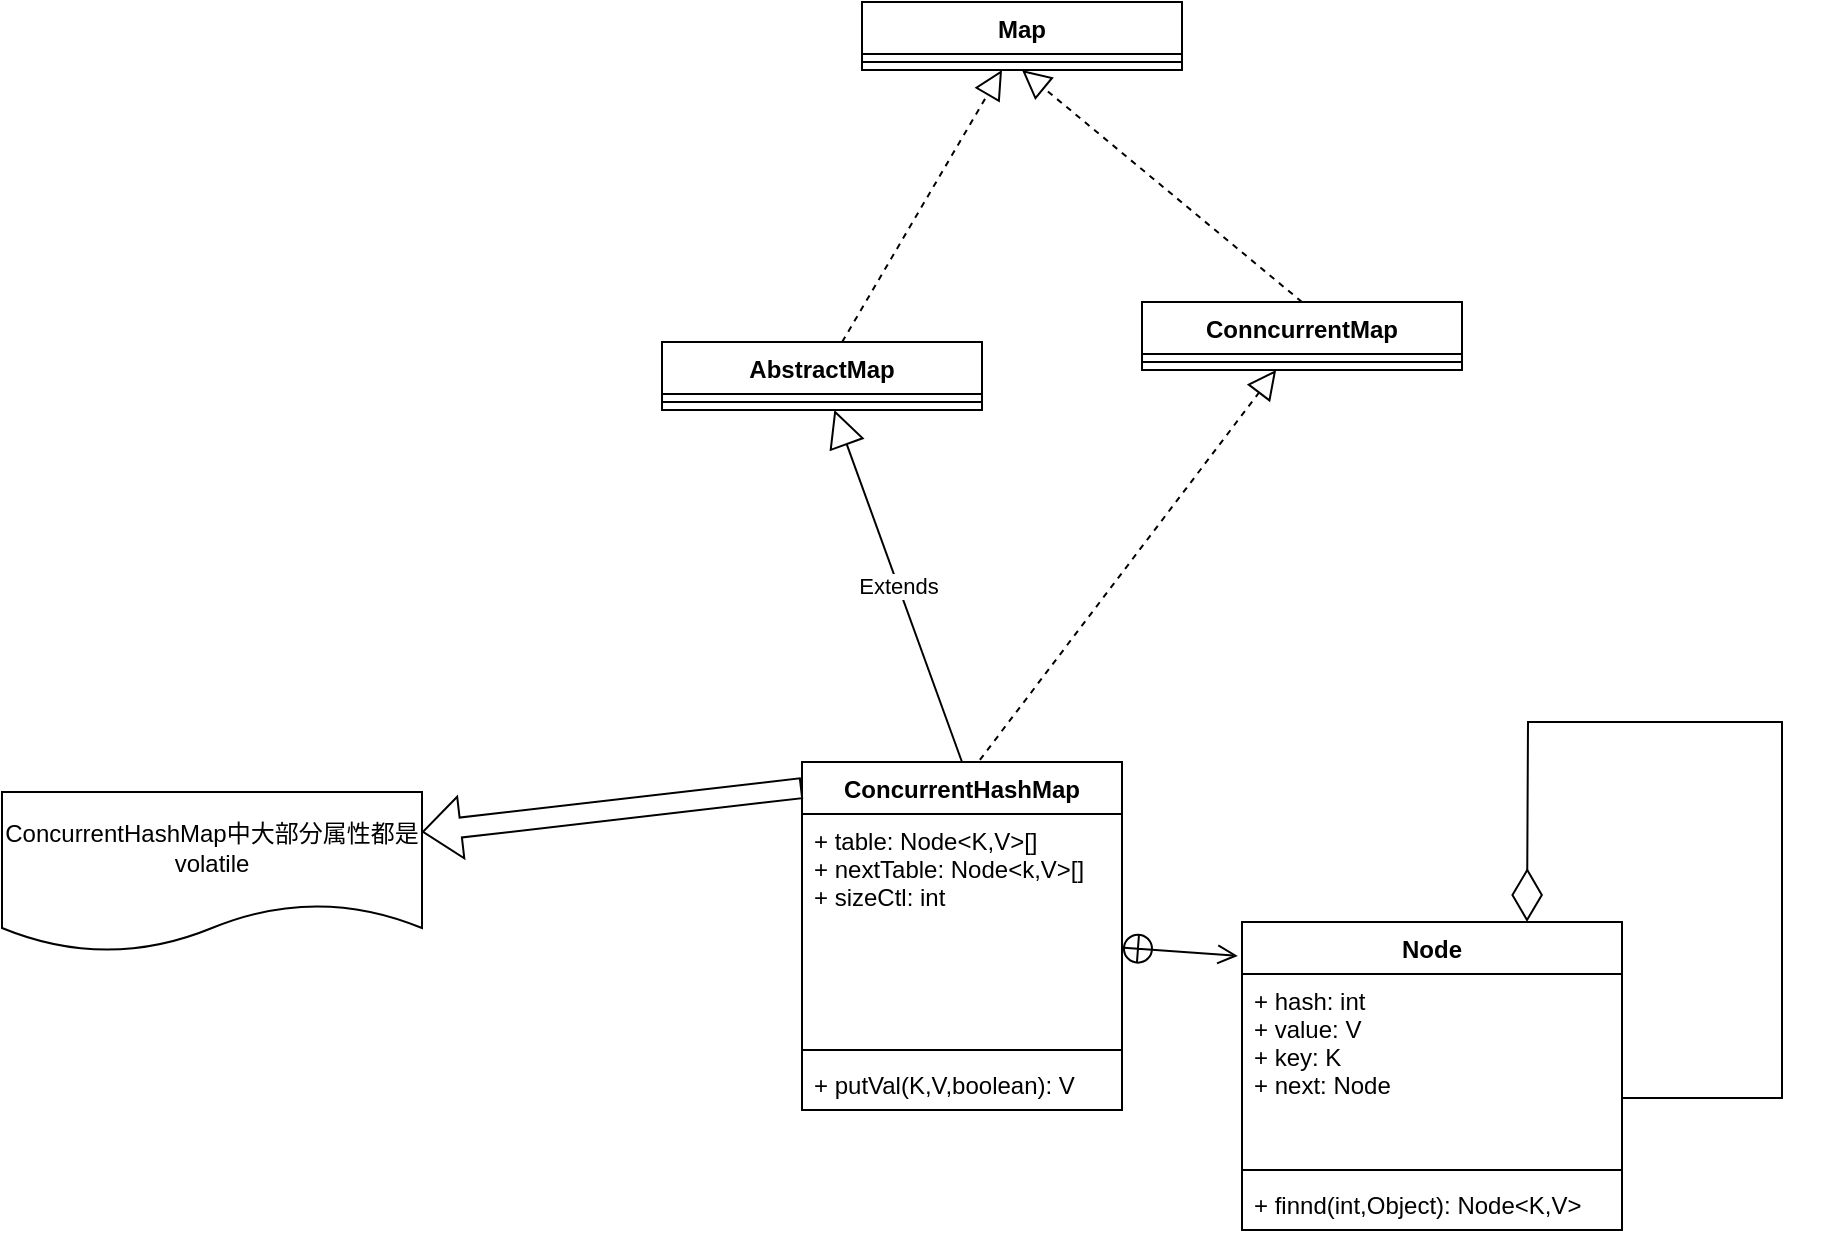 <mxfile version="20.2.7" type="github" pages="3">
  <diagram id="nTWPoJEnFSnotM4Kedfl" name="classDiagram">
    <mxGraphModel dx="1186" dy="653" grid="1" gridSize="10" guides="1" tooltips="1" connect="1" arrows="1" fold="1" page="1" pageScale="1" pageWidth="827" pageHeight="1169" math="0" shadow="0">
      <root>
        <mxCell id="0" />
        <mxCell id="1" parent="0" />
        <mxCell id="PguQYnZTo6dj_5RU9vS7-1" value="ConcurrentHashMap" style="swimlane;fontStyle=1;align=center;verticalAlign=top;childLayout=stackLayout;horizontal=1;startSize=26;horizontalStack=0;resizeParent=1;resizeParentMax=0;resizeLast=0;collapsible=1;marginBottom=0;" vertex="1" parent="1">
          <mxGeometry x="630" y="490" width="160" height="174" as="geometry" />
        </mxCell>
        <mxCell id="PguQYnZTo6dj_5RU9vS7-2" value="+ table: Node&lt;K,V&gt;[]&#xa;+ nextTable: Node&lt;k,V&gt;[]&#xa;+ sizeCtl: int" style="text;strokeColor=none;fillColor=none;align=left;verticalAlign=top;spacingLeft=4;spacingRight=4;overflow=hidden;rotatable=0;points=[[0,0.5],[1,0.5]];portConstraint=eastwest;" vertex="1" parent="PguQYnZTo6dj_5RU9vS7-1">
          <mxGeometry y="26" width="160" height="114" as="geometry" />
        </mxCell>
        <mxCell id="PguQYnZTo6dj_5RU9vS7-3" value="" style="line;strokeWidth=1;fillColor=none;align=left;verticalAlign=middle;spacingTop=-1;spacingLeft=3;spacingRight=3;rotatable=0;labelPosition=right;points=[];portConstraint=eastwest;" vertex="1" parent="PguQYnZTo6dj_5RU9vS7-1">
          <mxGeometry y="140" width="160" height="8" as="geometry" />
        </mxCell>
        <mxCell id="PguQYnZTo6dj_5RU9vS7-4" value="+ putVal(K,V,boolean): V" style="text;strokeColor=none;fillColor=none;align=left;verticalAlign=top;spacingLeft=4;spacingRight=4;overflow=hidden;rotatable=0;points=[[0,0.5],[1,0.5]];portConstraint=eastwest;" vertex="1" parent="PguQYnZTo6dj_5RU9vS7-1">
          <mxGeometry y="148" width="160" height="26" as="geometry" />
        </mxCell>
        <mxCell id="PguQYnZTo6dj_5RU9vS7-6" value="" style="endArrow=open;startArrow=circlePlus;endFill=0;startFill=0;endSize=8;html=1;rounded=0;entryX=-0.011;entryY=0.11;entryDx=0;entryDy=0;entryPerimeter=0;" edge="1" parent="1" source="PguQYnZTo6dj_5RU9vS7-1" target="PguQYnZTo6dj_5RU9vS7-11">
          <mxGeometry width="160" relative="1" as="geometry">
            <mxPoint x="667" y="310" as="sourcePoint" />
            <mxPoint x="830" y="310" as="targetPoint" />
          </mxGeometry>
        </mxCell>
        <mxCell id="PguQYnZTo6dj_5RU9vS7-11" value="Node" style="swimlane;fontStyle=1;align=center;verticalAlign=top;childLayout=stackLayout;horizontal=1;startSize=26;horizontalStack=0;resizeParent=1;resizeParentMax=0;resizeLast=0;collapsible=1;marginBottom=0;" vertex="1" parent="1">
          <mxGeometry x="850" y="570" width="190" height="154" as="geometry" />
        </mxCell>
        <mxCell id="PguQYnZTo6dj_5RU9vS7-12" value="+ hash: int&#xa;+ value: V&#xa;+ key: K&#xa;+ next: Node" style="text;strokeColor=none;fillColor=none;align=left;verticalAlign=top;spacingLeft=4;spacingRight=4;overflow=hidden;rotatable=0;points=[[0,0.5],[1,0.5]];portConstraint=eastwest;" vertex="1" parent="PguQYnZTo6dj_5RU9vS7-11">
          <mxGeometry y="26" width="190" height="94" as="geometry" />
        </mxCell>
        <mxCell id="PguQYnZTo6dj_5RU9vS7-13" value="" style="line;strokeWidth=1;fillColor=none;align=left;verticalAlign=middle;spacingTop=-1;spacingLeft=3;spacingRight=3;rotatable=0;labelPosition=right;points=[];portConstraint=eastwest;" vertex="1" parent="PguQYnZTo6dj_5RU9vS7-11">
          <mxGeometry y="120" width="190" height="8" as="geometry" />
        </mxCell>
        <mxCell id="PguQYnZTo6dj_5RU9vS7-14" value="+ finnd(int,Object): Node&lt;K,V&gt;" style="text;strokeColor=none;fillColor=none;align=left;verticalAlign=top;spacingLeft=4;spacingRight=4;overflow=hidden;rotatable=0;points=[[0,0.5],[1,0.5]];portConstraint=eastwest;" vertex="1" parent="PguQYnZTo6dj_5RU9vS7-11">
          <mxGeometry y="128" width="190" height="26" as="geometry" />
        </mxCell>
        <mxCell id="PguQYnZTo6dj_5RU9vS7-15" value="" style="endArrow=diamondThin;endFill=0;endSize=24;html=1;rounded=0;entryX=0.75;entryY=0;entryDx=0;entryDy=0;exitX=1;exitY=0.66;exitDx=0;exitDy=0;exitPerimeter=0;" edge="1" parent="PguQYnZTo6dj_5RU9vS7-11" source="PguQYnZTo6dj_5RU9vS7-12" target="PguQYnZTo6dj_5RU9vS7-11">
          <mxGeometry width="160" relative="1" as="geometry">
            <mxPoint x="50" y="90" as="sourcePoint" />
            <mxPoint x="210" y="90" as="targetPoint" />
            <Array as="points">
              <mxPoint x="270" y="88" />
              <mxPoint x="270" y="-100" />
              <mxPoint x="143" y="-100" />
            </Array>
          </mxGeometry>
        </mxCell>
        <mxCell id="PguQYnZTo6dj_5RU9vS7-16" value="AbstractMap" style="swimlane;fontStyle=1;align=center;verticalAlign=top;childLayout=stackLayout;horizontal=1;startSize=26;horizontalStack=0;resizeParent=1;resizeParentMax=0;resizeLast=0;collapsible=1;marginBottom=0;" vertex="1" parent="1">
          <mxGeometry x="560" y="280" width="160" height="34" as="geometry" />
        </mxCell>
        <mxCell id="PguQYnZTo6dj_5RU9vS7-18" value="" style="line;strokeWidth=1;fillColor=none;align=left;verticalAlign=middle;spacingTop=-1;spacingLeft=3;spacingRight=3;rotatable=0;labelPosition=right;points=[];portConstraint=eastwest;" vertex="1" parent="PguQYnZTo6dj_5RU9vS7-16">
          <mxGeometry y="26" width="160" height="8" as="geometry" />
        </mxCell>
        <mxCell id="PguQYnZTo6dj_5RU9vS7-20" value="ConncurrentMap" style="swimlane;fontStyle=1;align=center;verticalAlign=top;childLayout=stackLayout;horizontal=1;startSize=26;horizontalStack=0;resizeParent=1;resizeParentMax=0;resizeLast=0;collapsible=1;marginBottom=0;" vertex="1" parent="1">
          <mxGeometry x="800" y="260" width="160" height="34" as="geometry" />
        </mxCell>
        <mxCell id="PguQYnZTo6dj_5RU9vS7-22" value="" style="line;strokeWidth=1;fillColor=none;align=left;verticalAlign=middle;spacingTop=-1;spacingLeft=3;spacingRight=3;rotatable=0;labelPosition=right;points=[];portConstraint=eastwest;" vertex="1" parent="PguQYnZTo6dj_5RU9vS7-20">
          <mxGeometry y="26" width="160" height="8" as="geometry" />
        </mxCell>
        <mxCell id="PguQYnZTo6dj_5RU9vS7-24" value="Map" style="swimlane;fontStyle=1;align=center;verticalAlign=top;childLayout=stackLayout;horizontal=1;startSize=26;horizontalStack=0;resizeParent=1;resizeParentMax=0;resizeLast=0;collapsible=1;marginBottom=0;" vertex="1" parent="1">
          <mxGeometry x="660" y="110" width="160" height="34" as="geometry" />
        </mxCell>
        <mxCell id="PguQYnZTo6dj_5RU9vS7-26" value="" style="line;strokeWidth=1;fillColor=none;align=left;verticalAlign=middle;spacingTop=-1;spacingLeft=3;spacingRight=3;rotatable=0;labelPosition=right;points=[];portConstraint=eastwest;" vertex="1" parent="PguQYnZTo6dj_5RU9vS7-24">
          <mxGeometry y="26" width="160" height="8" as="geometry" />
        </mxCell>
        <mxCell id="PguQYnZTo6dj_5RU9vS7-28" value="" style="endArrow=block;dashed=1;endFill=0;endSize=12;html=1;rounded=0;exitX=0.563;exitY=0;exitDx=0;exitDy=0;exitPerimeter=0;" edge="1" parent="1" source="PguQYnZTo6dj_5RU9vS7-16" target="PguQYnZTo6dj_5RU9vS7-24">
          <mxGeometry width="160" relative="1" as="geometry">
            <mxPoint x="660" y="370" as="sourcePoint" />
            <mxPoint x="820" y="370" as="targetPoint" />
          </mxGeometry>
        </mxCell>
        <mxCell id="PguQYnZTo6dj_5RU9vS7-29" value="" style="endArrow=block;dashed=1;endFill=0;endSize=12;html=1;rounded=0;entryX=0.5;entryY=1;entryDx=0;entryDy=0;exitX=0.5;exitY=0;exitDx=0;exitDy=0;" edge="1" parent="1" source="PguQYnZTo6dj_5RU9vS7-20" target="PguQYnZTo6dj_5RU9vS7-24">
          <mxGeometry width="160" relative="1" as="geometry">
            <mxPoint x="660" y="370" as="sourcePoint" />
            <mxPoint x="820" y="370" as="targetPoint" />
          </mxGeometry>
        </mxCell>
        <mxCell id="PguQYnZTo6dj_5RU9vS7-30" value="" style="endArrow=block;dashed=1;endFill=0;endSize=12;html=1;rounded=0;exitX=0.556;exitY=-0.006;exitDx=0;exitDy=0;exitPerimeter=0;" edge="1" parent="1" source="PguQYnZTo6dj_5RU9vS7-1" target="PguQYnZTo6dj_5RU9vS7-20">
          <mxGeometry width="160" relative="1" as="geometry">
            <mxPoint x="660" y="370" as="sourcePoint" />
            <mxPoint x="820" y="370" as="targetPoint" />
          </mxGeometry>
        </mxCell>
        <mxCell id="PguQYnZTo6dj_5RU9vS7-31" value="Extends" style="endArrow=block;endSize=16;endFill=0;html=1;rounded=0;exitX=0.5;exitY=0;exitDx=0;exitDy=0;" edge="1" parent="1" source="PguQYnZTo6dj_5RU9vS7-1" target="PguQYnZTo6dj_5RU9vS7-16">
          <mxGeometry width="160" relative="1" as="geometry">
            <mxPoint x="660" y="370" as="sourcePoint" />
            <mxPoint x="820" y="370" as="targetPoint" />
          </mxGeometry>
        </mxCell>
        <mxCell id="_65CIZnCFHtu80Ehmc7j-1" value="ConcurrentHashMap中大部分属性都是volatile" style="shape=document;whiteSpace=wrap;html=1;boundedLbl=1;" vertex="1" parent="1">
          <mxGeometry x="230" y="505" width="210" height="80" as="geometry" />
        </mxCell>
        <mxCell id="_65CIZnCFHtu80Ehmc7j-2" value="" style="shape=flexArrow;endArrow=classic;html=1;rounded=0;entryX=1;entryY=0.25;entryDx=0;entryDy=0;exitX=0;exitY=0.075;exitDx=0;exitDy=0;exitPerimeter=0;" edge="1" parent="1" source="PguQYnZTo6dj_5RU9vS7-1" target="_65CIZnCFHtu80Ehmc7j-1">
          <mxGeometry width="50" height="50" relative="1" as="geometry">
            <mxPoint x="710" y="580" as="sourcePoint" />
            <mxPoint x="760" y="530" as="targetPoint" />
          </mxGeometry>
        </mxCell>
      </root>
    </mxGraphModel>
  </diagram>
  <diagram id="OEulCBpZv285a_LUhkDX" name="putVal">
    <mxGraphModel dx="1483" dy="816" grid="1" gridSize="10" guides="1" tooltips="1" connect="1" arrows="1" fold="1" page="1" pageScale="1" pageWidth="827" pageHeight="1169" math="0" shadow="0">
      <root>
        <mxCell id="0" />
        <mxCell id="1" parent="0" />
        <mxCell id="dOHxIbNJJwz0cMyqUG18-3" style="edgeStyle=orthogonalEdgeStyle;rounded=0;orthogonalLoop=1;jettySize=auto;html=1;" edge="1" parent="1" source="dOHxIbNJJwz0cMyqUG18-1" target="dOHxIbNJJwz0cMyqUG18-2">
          <mxGeometry relative="1" as="geometry" />
        </mxCell>
        <mxCell id="dOHxIbNJJwz0cMyqUG18-1" value="start" style="whiteSpace=wrap;html=1;" vertex="1" parent="1">
          <mxGeometry x="370" y="60" width="120" height="60" as="geometry" />
        </mxCell>
        <mxCell id="dOHxIbNJJwz0cMyqUG18-5" style="edgeStyle=orthogonalEdgeStyle;rounded=0;orthogonalLoop=1;jettySize=auto;html=1;entryX=0.5;entryY=0;entryDx=0;entryDy=0;" edge="1" parent="1" source="dOHxIbNJJwz0cMyqUG18-2" target="dOHxIbNJJwz0cMyqUG18-4">
          <mxGeometry relative="1" as="geometry" />
        </mxCell>
        <mxCell id="dOHxIbNJJwz0cMyqUG18-2" value="参数合法性检查&lt;br&gt;key，value不能为null" style="whiteSpace=wrap;html=1;" vertex="1" parent="1">
          <mxGeometry x="370" y="190" width="120" height="60" as="geometry" />
        </mxCell>
        <mxCell id="yattQfk-8Gp9yaDiqW34-4" style="edgeStyle=orthogonalEdgeStyle;rounded=0;orthogonalLoop=1;jettySize=auto;html=1;fontColor=#000000;" edge="1" parent="1" source="dOHxIbNJJwz0cMyqUG18-4" target="yattQfk-8Gp9yaDiqW34-1">
          <mxGeometry relative="1" as="geometry" />
        </mxCell>
        <mxCell id="dOHxIbNJJwz0cMyqUG18-4" value="计算出hash值，使用高位掩码提升效率" style="whiteSpace=wrap;html=1;" vertex="1" parent="1">
          <mxGeometry x="370" y="310" width="120" height="60" as="geometry" />
        </mxCell>
        <mxCell id="yattQfk-8Gp9yaDiqW34-5" style="edgeStyle=orthogonalEdgeStyle;rounded=0;orthogonalLoop=1;jettySize=auto;html=1;entryX=0.5;entryY=0;entryDx=0;entryDy=0;fontColor=#000000;" edge="1" parent="1" source="yattQfk-8Gp9yaDiqW34-1" target="yattQfk-8Gp9yaDiqW34-3">
          <mxGeometry relative="1" as="geometry" />
        </mxCell>
        <mxCell id="yattQfk-8Gp9yaDiqW34-1" value="tab = table;&lt;br&gt;binCount = 0;" style="whiteSpace=wrap;html=1;fontColor=#000000;" vertex="1" parent="1">
          <mxGeometry x="370" y="440" width="120" height="60" as="geometry" />
        </mxCell>
        <mxCell id="yattQfk-8Gp9yaDiqW34-7" style="edgeStyle=orthogonalEdgeStyle;rounded=0;orthogonalLoop=1;jettySize=auto;html=1;entryX=1;entryY=0.5;entryDx=0;entryDy=0;fontColor=#000000;" edge="1" parent="1" source="yattQfk-8Gp9yaDiqW34-3" target="yattQfk-8Gp9yaDiqW34-6">
          <mxGeometry relative="1" as="geometry" />
        </mxCell>
        <mxCell id="yattQfk-8Gp9yaDiqW34-9" value="是" style="edgeLabel;html=1;align=center;verticalAlign=middle;resizable=0;points=[];fontColor=#000000;" vertex="1" connectable="0" parent="yattQfk-8Gp9yaDiqW34-7">
          <mxGeometry x="-0.083" y="-2" relative="1" as="geometry">
            <mxPoint as="offset" />
          </mxGeometry>
        </mxCell>
        <mxCell id="yattQfk-8Gp9yaDiqW34-13" style="edgeStyle=orthogonalEdgeStyle;rounded=0;orthogonalLoop=1;jettySize=auto;html=1;entryX=0;entryY=0.5;entryDx=0;entryDy=0;fontColor=#000000;" edge="1" parent="1" source="yattQfk-8Gp9yaDiqW34-3" target="yattQfk-8Gp9yaDiqW34-10">
          <mxGeometry relative="1" as="geometry" />
        </mxCell>
        <mxCell id="yattQfk-8Gp9yaDiqW34-14" value="否" style="edgeLabel;html=1;align=center;verticalAlign=middle;resizable=0;points=[];fontColor=#000000;" vertex="1" connectable="0" parent="yattQfk-8Gp9yaDiqW34-13">
          <mxGeometry x="-0.08" y="1" relative="1" as="geometry">
            <mxPoint y="1" as="offset" />
          </mxGeometry>
        </mxCell>
        <mxCell id="yattQfk-8Gp9yaDiqW34-3" value="检查tab是否为空" style="rhombus;whiteSpace=wrap;html=1;fontFamily=Helvetica;fontSize=12;fontColor=default;" vertex="1" parent="1">
          <mxGeometry x="360" y="580" width="140" height="130" as="geometry" />
        </mxCell>
        <mxCell id="yattQfk-8Gp9yaDiqW34-8" style="edgeStyle=orthogonalEdgeStyle;rounded=0;orthogonalLoop=1;jettySize=auto;html=1;entryX=0.5;entryY=0;entryDx=0;entryDy=0;fontColor=#000000;" edge="1" parent="1" source="yattQfk-8Gp9yaDiqW34-6" target="yattQfk-8Gp9yaDiqW34-3">
          <mxGeometry relative="1" as="geometry">
            <Array as="points">
              <mxPoint x="180" y="580" />
            </Array>
          </mxGeometry>
        </mxCell>
        <mxCell id="yattQfk-8Gp9yaDiqW34-6" value="执行初始化&lt;br&gt;tab = initTable()" style="whiteSpace=wrap;html=1;fontColor=#000000;" vertex="1" parent="1">
          <mxGeometry x="120" y="615" width="120" height="60" as="geometry" />
        </mxCell>
        <mxCell id="yattQfk-8Gp9yaDiqW34-16" style="edgeStyle=orthogonalEdgeStyle;rounded=0;orthogonalLoop=1;jettySize=auto;html=1;entryX=0.5;entryY=0;entryDx=0;entryDy=0;fontColor=#000000;" edge="1" parent="1" source="yattQfk-8Gp9yaDiqW34-10" target="yattQfk-8Gp9yaDiqW34-15">
          <mxGeometry relative="1" as="geometry" />
        </mxCell>
        <mxCell id="yattQfk-8Gp9yaDiqW34-10" value="获取该槽位的头节点赋值给f" style="whiteSpace=wrap;html=1;fontColor=#000000;" vertex="1" parent="1">
          <mxGeometry x="600" y="615" width="120" height="60" as="geometry" />
        </mxCell>
        <mxCell id="yattQfk-8Gp9yaDiqW34-11" value="这里是保证节点的可见性的，即使表在扩容" style="shape=document;whiteSpace=wrap;html=1;boundedLbl=1;fontColor=#000000;" vertex="1" parent="1">
          <mxGeometry x="770" y="730" width="140" height="80" as="geometry" />
        </mxCell>
        <mxCell id="yattQfk-8Gp9yaDiqW34-12" value="" style="shape=flexArrow;endArrow=classic;html=1;rounded=0;fontColor=#000000;entryX=0.25;entryY=0;entryDx=0;entryDy=0;exitX=0.75;exitY=1;exitDx=0;exitDy=0;" edge="1" parent="1" source="yattQfk-8Gp9yaDiqW34-10" target="yattQfk-8Gp9yaDiqW34-11">
          <mxGeometry width="50" height="50" relative="1" as="geometry">
            <mxPoint x="540" y="710" as="sourcePoint" />
            <mxPoint x="590" y="660" as="targetPoint" />
          </mxGeometry>
        </mxCell>
        <mxCell id="yattQfk-8Gp9yaDiqW34-19" style="edgeStyle=orthogonalEdgeStyle;rounded=0;orthogonalLoop=1;jettySize=auto;html=1;entryX=1;entryY=0.5;entryDx=0;entryDy=0;fontColor=#000000;" edge="1" parent="1" source="yattQfk-8Gp9yaDiqW34-15" target="yattQfk-8Gp9yaDiqW34-18">
          <mxGeometry relative="1" as="geometry" />
        </mxCell>
        <mxCell id="yattQfk-8Gp9yaDiqW34-20" value="是" style="edgeLabel;html=1;align=center;verticalAlign=middle;resizable=0;points=[];fontColor=#000000;" vertex="1" connectable="0" parent="yattQfk-8Gp9yaDiqW34-19">
          <mxGeometry y="-1" relative="1" as="geometry">
            <mxPoint as="offset" />
          </mxGeometry>
        </mxCell>
        <mxCell id="yattQfk-8Gp9yaDiqW34-27" style="edgeStyle=orthogonalEdgeStyle;rounded=0;orthogonalLoop=1;jettySize=auto;html=1;entryX=0.5;entryY=0;entryDx=0;entryDy=0;fontColor=#000000;" edge="1" parent="1" source="yattQfk-8Gp9yaDiqW34-15" target="yattQfk-8Gp9yaDiqW34-26">
          <mxGeometry relative="1" as="geometry" />
        </mxCell>
        <mxCell id="yattQfk-8Gp9yaDiqW34-15" value="头节点f是否为null" style="rhombus;whiteSpace=wrap;html=1;fontFamily=Helvetica;fontSize=12;fontColor=default;" vertex="1" parent="1">
          <mxGeometry x="590" y="790" width="140" height="130" as="geometry" />
        </mxCell>
        <mxCell id="yattQfk-8Gp9yaDiqW34-22" style="edgeStyle=orthogonalEdgeStyle;rounded=0;orthogonalLoop=1;jettySize=auto;html=1;entryX=0.5;entryY=0;entryDx=0;entryDy=0;fontColor=#000000;" edge="1" parent="1" source="yattQfk-8Gp9yaDiqW34-18" target="yattQfk-8Gp9yaDiqW34-21">
          <mxGeometry relative="1" as="geometry" />
        </mxCell>
        <mxCell id="yattQfk-8Gp9yaDiqW34-23" value="成功" style="edgeLabel;html=1;align=center;verticalAlign=middle;resizable=0;points=[];fontColor=#000000;" vertex="1" connectable="0" parent="yattQfk-8Gp9yaDiqW34-22">
          <mxGeometry x="-0.317" y="3" relative="1" as="geometry">
            <mxPoint as="offset" />
          </mxGeometry>
        </mxCell>
        <mxCell id="yattQfk-8Gp9yaDiqW34-24" style="edgeStyle=orthogonalEdgeStyle;rounded=0;orthogonalLoop=1;jettySize=auto;html=1;entryX=0.5;entryY=1;entryDx=0;entryDy=0;fontColor=#000000;" edge="1" parent="1" source="yattQfk-8Gp9yaDiqW34-18" target="yattQfk-8Gp9yaDiqW34-3">
          <mxGeometry relative="1" as="geometry" />
        </mxCell>
        <mxCell id="yattQfk-8Gp9yaDiqW34-25" value="失败" style="edgeLabel;html=1;align=center;verticalAlign=middle;resizable=0;points=[];fontColor=#000000;" vertex="1" connectable="0" parent="yattQfk-8Gp9yaDiqW34-24">
          <mxGeometry y="-2" relative="1" as="geometry">
            <mxPoint as="offset" />
          </mxGeometry>
        </mxCell>
        <mxCell id="yattQfk-8Gp9yaDiqW34-18" value="用key和value构造新节点，尝试通过cas将该节点设置为对应槽位的头节点" style="rhombus;whiteSpace=wrap;html=1;fontFamily=Helvetica;fontSize=12;fontColor=default;" vertex="1" parent="1">
          <mxGeometry x="360" y="790" width="140" height="130" as="geometry" />
        </mxCell>
        <mxCell id="yattQfk-8Gp9yaDiqW34-117" style="edgeStyle=orthogonalEdgeStyle;rounded=0;orthogonalLoop=1;jettySize=auto;html=1;entryX=0;entryY=0.5;entryDx=0;entryDy=0;fontColor=#000000;" edge="1" parent="1" source="yattQfk-8Gp9yaDiqW34-21" target="yattQfk-8Gp9yaDiqW34-56">
          <mxGeometry relative="1" as="geometry">
            <Array as="points">
              <mxPoint x="280" y="3300" />
            </Array>
          </mxGeometry>
        </mxCell>
        <mxCell id="yattQfk-8Gp9yaDiqW34-21" value="addCount(1L,binCount)" style="whiteSpace=wrap;html=1;fontColor=#000000;" vertex="1" parent="1">
          <mxGeometry x="210" y="3090" width="140" height="60" as="geometry" />
        </mxCell>
        <mxCell id="yattQfk-8Gp9yaDiqW34-29" style="edgeStyle=orthogonalEdgeStyle;rounded=0;orthogonalLoop=1;jettySize=auto;html=1;entryX=0;entryY=0.5;entryDx=0;entryDy=0;fontColor=#000000;" edge="1" parent="1" source="yattQfk-8Gp9yaDiqW34-26" target="yattQfk-8Gp9yaDiqW34-28">
          <mxGeometry relative="1" as="geometry" />
        </mxCell>
        <mxCell id="yattQfk-8Gp9yaDiqW34-31" value="是" style="edgeLabel;html=1;align=center;verticalAlign=middle;resizable=0;points=[];fontColor=#000000;" vertex="1" connectable="0" parent="yattQfk-8Gp9yaDiqW34-29">
          <mxGeometry x="-0.155" y="1" relative="1" as="geometry">
            <mxPoint y="1" as="offset" />
          </mxGeometry>
        </mxCell>
        <mxCell id="yattQfk-8Gp9yaDiqW34-33" style="edgeStyle=orthogonalEdgeStyle;rounded=0;orthogonalLoop=1;jettySize=auto;html=1;entryX=0.5;entryY=0;entryDx=0;entryDy=0;fontColor=#000000;" edge="1" parent="1" source="yattQfk-8Gp9yaDiqW34-26" target="yattQfk-8Gp9yaDiqW34-32">
          <mxGeometry relative="1" as="geometry" />
        </mxCell>
        <mxCell id="yattQfk-8Gp9yaDiqW34-26" value="(fh = f.hash) == MOVED;&lt;br&gt;是否在扩容" style="rhombus;whiteSpace=wrap;html=1;fontFamily=Helvetica;fontSize=12;fontColor=default;" vertex="1" parent="1">
          <mxGeometry x="590" y="980" width="140" height="130" as="geometry" />
        </mxCell>
        <mxCell id="yattQfk-8Gp9yaDiqW34-30" style="edgeStyle=orthogonalEdgeStyle;rounded=0;orthogonalLoop=1;jettySize=auto;html=1;entryX=0.5;entryY=0;entryDx=0;entryDy=0;fontColor=#000000;" edge="1" parent="1" source="yattQfk-8Gp9yaDiqW34-28" target="yattQfk-8Gp9yaDiqW34-3">
          <mxGeometry relative="1" as="geometry">
            <Array as="points">
              <mxPoint x="1030" y="1045" />
              <mxPoint x="1030" y="580" />
            </Array>
          </mxGeometry>
        </mxCell>
        <mxCell id="yattQfk-8Gp9yaDiqW34-28" value="tab = helpTransfer(tab,f)&lt;br&gt;协助扩容" style="whiteSpace=wrap;html=1;fontColor=#000000;" vertex="1" parent="1">
          <mxGeometry x="827" y="1015" width="160" height="60" as="geometry" />
        </mxCell>
        <mxCell id="yattQfk-8Gp9yaDiqW34-66" style="edgeStyle=orthogonalEdgeStyle;rounded=0;orthogonalLoop=1;jettySize=auto;html=1;entryX=0.5;entryY=0;entryDx=0;entryDy=0;fontColor=#000000;" edge="1" parent="1" source="yattQfk-8Gp9yaDiqW34-32" target="yattQfk-8Gp9yaDiqW34-35">
          <mxGeometry relative="1" as="geometry" />
        </mxCell>
        <mxCell id="yattQfk-8Gp9yaDiqW34-32" value="定义oldVal = null&lt;br&gt;头节点f用synchronized加锁" style="whiteSpace=wrap;html=1;fontColor=#000000;" vertex="1" parent="1">
          <mxGeometry x="560" y="1190" width="200" height="60" as="geometry" />
        </mxCell>
        <mxCell id="yattQfk-8Gp9yaDiqW34-63" style="edgeStyle=orthogonalEdgeStyle;rounded=0;orthogonalLoop=1;jettySize=auto;html=1;entryX=0.5;entryY=0;entryDx=0;entryDy=0;fontColor=#000000;" edge="1" parent="1" source="yattQfk-8Gp9yaDiqW34-35" target="yattQfk-8Gp9yaDiqW34-62">
          <mxGeometry relative="1" as="geometry" />
        </mxCell>
        <mxCell id="yattQfk-8Gp9yaDiqW34-64" value="是" style="edgeLabel;html=1;align=center;verticalAlign=middle;resizable=0;points=[];fontColor=#000000;" vertex="1" connectable="0" parent="yattQfk-8Gp9yaDiqW34-63">
          <mxGeometry x="-0.158" y="-3" relative="1" as="geometry">
            <mxPoint x="-236" y="-3" as="offset" />
          </mxGeometry>
        </mxCell>
        <mxCell id="yattQfk-8Gp9yaDiqW34-70" style="edgeStyle=orthogonalEdgeStyle;rounded=0;orthogonalLoop=1;jettySize=auto;html=1;entryX=0.5;entryY=0;entryDx=0;entryDy=0;fontColor=#000000;" edge="1" parent="1" source="yattQfk-8Gp9yaDiqW34-35" target="yattQfk-8Gp9yaDiqW34-96">
          <mxGeometry relative="1" as="geometry" />
        </mxCell>
        <mxCell id="yattQfk-8Gp9yaDiqW34-71" value="否" style="edgeLabel;html=1;align=center;verticalAlign=middle;resizable=0;points=[];fontColor=#000000;" vertex="1" connectable="0" parent="yattQfk-8Gp9yaDiqW34-70">
          <mxGeometry x="-0.312" y="2" relative="1" as="geometry">
            <mxPoint as="offset" />
          </mxGeometry>
        </mxCell>
        <mxCell id="yattQfk-8Gp9yaDiqW34-35" value="再次判断该槽位的头节点是否等于f" style="rhombus;whiteSpace=wrap;html=1;fontFamily=Helvetica;fontSize=12;fontColor=default;" vertex="1" parent="1">
          <mxGeometry x="590" y="1290" width="140" height="130" as="geometry" />
        </mxCell>
        <mxCell id="yattQfk-8Gp9yaDiqW34-41" style="edgeStyle=orthogonalEdgeStyle;rounded=0;orthogonalLoop=1;jettySize=auto;html=1;entryX=0.5;entryY=0;entryDx=0;entryDy=0;fontColor=#000000;" edge="1" parent="1" source="yattQfk-8Gp9yaDiqW34-37" target="yattQfk-8Gp9yaDiqW34-40">
          <mxGeometry relative="1" as="geometry" />
        </mxCell>
        <mxCell id="yattQfk-8Gp9yaDiqW34-42" value="true" style="edgeLabel;html=1;align=center;verticalAlign=middle;resizable=0;points=[];fontColor=#000000;" vertex="1" connectable="0" parent="yattQfk-8Gp9yaDiqW34-41">
          <mxGeometry x="-0.144" relative="1" as="geometry">
            <mxPoint as="offset" />
          </mxGeometry>
        </mxCell>
        <mxCell id="yattQfk-8Gp9yaDiqW34-43" style="edgeStyle=orthogonalEdgeStyle;rounded=0;orthogonalLoop=1;jettySize=auto;html=1;fontColor=#000000;exitX=1;exitY=0.5;exitDx=0;exitDy=0;entryX=0.63;entryY=0.122;entryDx=0;entryDy=0;entryPerimeter=0;" edge="1" parent="1" source="yattQfk-8Gp9yaDiqW34-37" target="yattQfk-8Gp9yaDiqW34-3">
          <mxGeometry relative="1" as="geometry">
            <mxPoint x="460" y="580" as="targetPoint" />
            <Array as="points">
              <mxPoint x="1110" y="1615" />
              <mxPoint x="1110" y="540" />
              <mxPoint x="448" y="540" />
            </Array>
          </mxGeometry>
        </mxCell>
        <mxCell id="yattQfk-8Gp9yaDiqW34-44" value="false" style="edgeLabel;html=1;align=center;verticalAlign=middle;resizable=0;points=[];fontColor=#000000;" vertex="1" connectable="0" parent="yattQfk-8Gp9yaDiqW34-43">
          <mxGeometry x="-0.924" y="-3" relative="1" as="geometry">
            <mxPoint y="1" as="offset" />
          </mxGeometry>
        </mxCell>
        <mxCell id="yattQfk-8Gp9yaDiqW34-37" value="binCount != 0" style="rhombus;whiteSpace=wrap;html=1;fontFamily=Helvetica;fontSize=12;fontColor=default;" vertex="1" parent="1">
          <mxGeometry x="590" y="1550" width="140" height="130" as="geometry" />
        </mxCell>
        <mxCell id="yattQfk-8Gp9yaDiqW34-46" style="edgeStyle=orthogonalEdgeStyle;rounded=0;orthogonalLoop=1;jettySize=auto;html=1;entryX=0.5;entryY=0;entryDx=0;entryDy=0;fontColor=#000000;" edge="1" parent="1" source="yattQfk-8Gp9yaDiqW34-40" target="yattQfk-8Gp9yaDiqW34-45">
          <mxGeometry relative="1" as="geometry" />
        </mxCell>
        <mxCell id="yattQfk-8Gp9yaDiqW34-47" value="是" style="edgeLabel;html=1;align=center;verticalAlign=middle;resizable=0;points=[];fontColor=#000000;" vertex="1" connectable="0" parent="yattQfk-8Gp9yaDiqW34-46">
          <mxGeometry x="0.067" y="-2" relative="1" as="geometry">
            <mxPoint as="offset" />
          </mxGeometry>
        </mxCell>
        <mxCell id="yattQfk-8Gp9yaDiqW34-68" style="edgeStyle=orthogonalEdgeStyle;rounded=0;orthogonalLoop=1;jettySize=auto;html=1;entryX=1;entryY=0.5;entryDx=0;entryDy=0;fontColor=#000000;" edge="1" parent="1" source="yattQfk-8Gp9yaDiqW34-40" target="yattQfk-8Gp9yaDiqW34-49">
          <mxGeometry relative="1" as="geometry">
            <Array as="points">
              <mxPoint x="800" y="1795" />
              <mxPoint x="800" y="2155" />
            </Array>
          </mxGeometry>
        </mxCell>
        <mxCell id="yattQfk-8Gp9yaDiqW34-69" value="否" style="edgeLabel;html=1;align=center;verticalAlign=middle;resizable=0;points=[];fontColor=#000000;" vertex="1" connectable="0" parent="yattQfk-8Gp9yaDiqW34-68">
          <mxGeometry x="-0.166" relative="1" as="geometry">
            <mxPoint as="offset" />
          </mxGeometry>
        </mxCell>
        <mxCell id="yattQfk-8Gp9yaDiqW34-40" value="binCount &amp;gt; = TREEIFY_THRESHOLD" style="rhombus;whiteSpace=wrap;html=1;fontFamily=Helvetica;fontSize=12;fontColor=default;" vertex="1" parent="1">
          <mxGeometry x="590" y="1730" width="140" height="130" as="geometry" />
        </mxCell>
        <mxCell id="yattQfk-8Gp9yaDiqW34-50" style="edgeStyle=orthogonalEdgeStyle;rounded=0;orthogonalLoop=1;jettySize=auto;html=1;fontColor=#000000;" edge="1" parent="1" source="yattQfk-8Gp9yaDiqW34-45" target="yattQfk-8Gp9yaDiqW34-49">
          <mxGeometry relative="1" as="geometry" />
        </mxCell>
        <mxCell id="yattQfk-8Gp9yaDiqW34-45" value="链重构成红黑树&lt;br&gt;treeifyBin(tab,i)" style="whiteSpace=wrap;html=1;fontColor=#000000;" vertex="1" parent="1">
          <mxGeometry x="600" y="1920" width="120" height="60" as="geometry" />
        </mxCell>
        <mxCell id="yattQfk-8Gp9yaDiqW34-52" value="true" style="edgeStyle=orthogonalEdgeStyle;rounded=0;orthogonalLoop=1;jettySize=auto;html=1;entryX=0.5;entryY=0;entryDx=0;entryDy=0;fontColor=#000000;" edge="1" parent="1" source="yattQfk-8Gp9yaDiqW34-49" target="yattQfk-8Gp9yaDiqW34-51">
          <mxGeometry relative="1" as="geometry" />
        </mxCell>
        <mxCell id="yattQfk-8Gp9yaDiqW34-65" style="edgeStyle=orthogonalEdgeStyle;rounded=0;orthogonalLoop=1;jettySize=auto;html=1;fontColor=#000000;entryX=0;entryY=0.5;entryDx=0;entryDy=0;" edge="1" parent="1" source="yattQfk-8Gp9yaDiqW34-49" target="yattQfk-8Gp9yaDiqW34-21">
          <mxGeometry relative="1" as="geometry">
            <mxPoint x="150" y="3070" as="targetPoint" />
          </mxGeometry>
        </mxCell>
        <mxCell id="yattQfk-8Gp9yaDiqW34-116" value="false" style="edgeLabel;html=1;align=center;verticalAlign=middle;resizable=0;points=[];fontColor=#000000;" vertex="1" connectable="0" parent="yattQfk-8Gp9yaDiqW34-65">
          <mxGeometry x="-0.252" y="1" relative="1" as="geometry">
            <mxPoint x="359" y="-118" as="offset" />
          </mxGeometry>
        </mxCell>
        <mxCell id="yattQfk-8Gp9yaDiqW34-49" value="旧值是否为null&lt;br&gt;oldVal != null" style="rhombus;whiteSpace=wrap;html=1;fontFamily=Helvetica;fontSize=12;fontColor=default;" vertex="1" parent="1">
          <mxGeometry x="590" y="2090" width="140" height="130" as="geometry" />
        </mxCell>
        <mxCell id="yattQfk-8Gp9yaDiqW34-58" style="edgeStyle=orthogonalEdgeStyle;rounded=0;orthogonalLoop=1;jettySize=auto;html=1;fontColor=#000000;" edge="1" parent="1" source="yattQfk-8Gp9yaDiqW34-51" target="yattQfk-8Gp9yaDiqW34-56">
          <mxGeometry relative="1" as="geometry">
            <Array as="points">
              <mxPoint x="660" y="3300" />
            </Array>
          </mxGeometry>
        </mxCell>
        <mxCell id="yattQfk-8Gp9yaDiqW34-51" value="return oldVal" style="whiteSpace=wrap;html=1;fontColor=#000000;" vertex="1" parent="1">
          <mxGeometry x="600" y="2330" width="120" height="60" as="geometry" />
        </mxCell>
        <mxCell id="yattQfk-8Gp9yaDiqW34-56" value="end" style="whiteSpace=wrap;html=1;fontColor=#000000;" vertex="1" parent="1">
          <mxGeometry x="420" y="3270" width="120" height="60" as="geometry" />
        </mxCell>
        <mxCell id="yattQfk-8Gp9yaDiqW34-74" style="edgeStyle=orthogonalEdgeStyle;rounded=0;orthogonalLoop=1;jettySize=auto;html=1;entryX=0.5;entryY=0;entryDx=0;entryDy=0;fontColor=#000000;" edge="1" parent="1" source="yattQfk-8Gp9yaDiqW34-62" target="yattQfk-8Gp9yaDiqW34-72">
          <mxGeometry relative="1" as="geometry" />
        </mxCell>
        <mxCell id="yattQfk-8Gp9yaDiqW34-75" value="是" style="edgeLabel;html=1;align=center;verticalAlign=middle;resizable=0;points=[];fontColor=#000000;" vertex="1" connectable="0" parent="yattQfk-8Gp9yaDiqW34-74">
          <mxGeometry x="-0.082" y="2" relative="1" as="geometry">
            <mxPoint as="offset" />
          </mxGeometry>
        </mxCell>
        <mxCell id="yattQfk-8Gp9yaDiqW34-89" style="edgeStyle=orthogonalEdgeStyle;rounded=0;orthogonalLoop=1;jettySize=auto;html=1;entryX=0;entryY=0.5;entryDx=0;entryDy=0;fontColor=#000000;" edge="1" parent="1" source="yattQfk-8Gp9yaDiqW34-62" target="yattQfk-8Gp9yaDiqW34-88">
          <mxGeometry relative="1" as="geometry" />
        </mxCell>
        <mxCell id="yattQfk-8Gp9yaDiqW34-90" value="否" style="edgeLabel;html=1;align=center;verticalAlign=middle;resizable=0;points=[];fontColor=#000000;" vertex="1" connectable="0" parent="yattQfk-8Gp9yaDiqW34-89">
          <mxGeometry x="-0.084" y="1" relative="1" as="geometry">
            <mxPoint y="1" as="offset" />
          </mxGeometry>
        </mxCell>
        <mxCell id="yattQfk-8Gp9yaDiqW34-62" value="fh &amp;gt;= 0" style="rhombus;whiteSpace=wrap;html=1;fontFamily=Helvetica;fontSize=12;fontColor=default;" vertex="1" parent="1">
          <mxGeometry x="1000" y="1689" width="140" height="130" as="geometry" />
        </mxCell>
        <mxCell id="yattQfk-8Gp9yaDiqW34-77" style="edgeStyle=orthogonalEdgeStyle;rounded=0;orthogonalLoop=1;jettySize=auto;html=1;entryX=0.5;entryY=0;entryDx=0;entryDy=0;fontColor=#000000;" edge="1" parent="1" source="yattQfk-8Gp9yaDiqW34-72" target="yattQfk-8Gp9yaDiqW34-76">
          <mxGeometry relative="1" as="geometry" />
        </mxCell>
        <mxCell id="yattQfk-8Gp9yaDiqW34-72" value="binCount = 1&lt;br&gt;e = f" style="whiteSpace=wrap;html=1;fontColor=#000000;" vertex="1" parent="1">
          <mxGeometry x="1010" y="1880" width="120" height="60" as="geometry" />
        </mxCell>
        <mxCell id="yattQfk-8Gp9yaDiqW34-81" value="是" style="edgeStyle=orthogonalEdgeStyle;rounded=0;orthogonalLoop=1;jettySize=auto;html=1;entryX=0.5;entryY=0;entryDx=0;entryDy=0;fontColor=#000000;" edge="1" parent="1" source="yattQfk-8Gp9yaDiqW34-76" target="yattQfk-8Gp9yaDiqW34-80">
          <mxGeometry relative="1" as="geometry" />
        </mxCell>
        <mxCell id="yattQfk-8Gp9yaDiqW34-105" style="edgeStyle=orthogonalEdgeStyle;rounded=0;orthogonalLoop=1;jettySize=auto;html=1;entryX=0.5;entryY=0;entryDx=0;entryDy=0;fontColor=#000000;" edge="1" parent="1" source="yattQfk-8Gp9yaDiqW34-76" target="yattQfk-8Gp9yaDiqW34-104">
          <mxGeometry relative="1" as="geometry">
            <Array as="points">
              <mxPoint x="1340" y="2290" />
            </Array>
          </mxGeometry>
        </mxCell>
        <mxCell id="yattQfk-8Gp9yaDiqW34-113" value="否" style="edgeLabel;html=1;align=center;verticalAlign=middle;resizable=0;points=[];fontColor=#000000;" vertex="1" connectable="0" parent="yattQfk-8Gp9yaDiqW34-105">
          <mxGeometry x="-0.627" y="4" relative="1" as="geometry">
            <mxPoint y="1" as="offset" />
          </mxGeometry>
        </mxCell>
        <mxCell id="yattQfk-8Gp9yaDiqW34-76" value="判断是否可替换value&lt;br&gt;e.hash == hash &amp;amp;&amp;amp;&amp;nbsp;&lt;br&gt;((ek = e.key) == key ||&lt;br&gt;(ek != null &amp;amp;&amp;amp; key.equals(ek))))" style="rhombus;whiteSpace=wrap;html=1;fontFamily=Helvetica;fontSize=12;fontColor=default;" vertex="1" parent="1">
          <mxGeometry x="955" y="2160" width="230" height="130" as="geometry" />
        </mxCell>
        <mxCell id="yattQfk-8Gp9yaDiqW34-84" style="edgeStyle=orthogonalEdgeStyle;rounded=0;orthogonalLoop=1;jettySize=auto;html=1;entryX=0.5;entryY=0;entryDx=0;entryDy=0;fontColor=#000000;" edge="1" parent="1" source="yattQfk-8Gp9yaDiqW34-80" target="yattQfk-8Gp9yaDiqW34-82">
          <mxGeometry relative="1" as="geometry" />
        </mxCell>
        <mxCell id="yattQfk-8Gp9yaDiqW34-80" value="记录旧值&lt;br&gt;oldVal = e.val" style="whiteSpace=wrap;html=1;fontColor=#000000;" vertex="1" parent="1">
          <mxGeometry x="1010" y="2360" width="120" height="60" as="geometry" />
        </mxCell>
        <mxCell id="yattQfk-8Gp9yaDiqW34-85" style="edgeStyle=orthogonalEdgeStyle;rounded=0;orthogonalLoop=1;jettySize=auto;html=1;entryX=0.5;entryY=0;entryDx=0;entryDy=0;fontColor=#000000;" edge="1" parent="1" source="yattQfk-8Gp9yaDiqW34-82" target="yattQfk-8Gp9yaDiqW34-83">
          <mxGeometry relative="1" as="geometry" />
        </mxCell>
        <mxCell id="yattQfk-8Gp9yaDiqW34-86" value="否" style="edgeLabel;html=1;align=center;verticalAlign=middle;resizable=0;points=[];fontColor=#000000;" vertex="1" connectable="0" parent="yattQfk-8Gp9yaDiqW34-85">
          <mxGeometry x="-0.21" y="-1" relative="1" as="geometry">
            <mxPoint as="offset" />
          </mxGeometry>
        </mxCell>
        <mxCell id="yattQfk-8Gp9yaDiqW34-82" value="是否不存在才替换" style="rhombus;whiteSpace=wrap;html=1;fontFamily=Helvetica;fontSize=12;fontColor=default;" vertex="1" parent="1">
          <mxGeometry x="1000" y="2510" width="140" height="130" as="geometry" />
        </mxCell>
        <mxCell id="yattQfk-8Gp9yaDiqW34-87" style="edgeStyle=orthogonalEdgeStyle;rounded=0;orthogonalLoop=1;jettySize=auto;html=1;fontColor=#000000;entryX=0;entryY=0.5;entryDx=0;entryDy=0;" edge="1" parent="1" source="yattQfk-8Gp9yaDiqW34-83" target="yattQfk-8Gp9yaDiqW34-96">
          <mxGeometry relative="1" as="geometry">
            <mxPoint x="450" y="2050" as="targetPoint" />
            <Array as="points">
              <mxPoint x="510" y="2770" />
              <mxPoint x="510" y="1490" />
            </Array>
          </mxGeometry>
        </mxCell>
        <mxCell id="yattQfk-8Gp9yaDiqW34-83" value="替换节点e中的value&lt;br&gt;e.val = value" style="whiteSpace=wrap;html=1;fontColor=#000000;" vertex="1" parent="1">
          <mxGeometry x="1010" y="2740" width="120" height="60" as="geometry" />
        </mxCell>
        <mxCell id="yattQfk-8Gp9yaDiqW34-92" style="edgeStyle=orthogonalEdgeStyle;rounded=0;orthogonalLoop=1;jettySize=auto;html=1;entryX=0.5;entryY=0;entryDx=0;entryDy=0;fontColor=#000000;" edge="1" parent="1" source="yattQfk-8Gp9yaDiqW34-88" target="yattQfk-8Gp9yaDiqW34-91">
          <mxGeometry relative="1" as="geometry" />
        </mxCell>
        <mxCell id="yattQfk-8Gp9yaDiqW34-93" value="是" style="edgeLabel;html=1;align=center;verticalAlign=middle;resizable=0;points=[];fontColor=#000000;" vertex="1" connectable="0" parent="yattQfk-8Gp9yaDiqW34-92">
          <mxGeometry x="0.059" y="1" relative="1" as="geometry">
            <mxPoint as="offset" />
          </mxGeometry>
        </mxCell>
        <mxCell id="yattQfk-8Gp9yaDiqW34-94" style="edgeStyle=orthogonalEdgeStyle;rounded=0;orthogonalLoop=1;jettySize=auto;html=1;fontColor=#000000;" edge="1" parent="1" source="yattQfk-8Gp9yaDiqW34-88" target="yattQfk-8Gp9yaDiqW34-96">
          <mxGeometry relative="1" as="geometry">
            <Array as="points">
              <mxPoint x="1400" y="1490" />
            </Array>
          </mxGeometry>
        </mxCell>
        <mxCell id="yattQfk-8Gp9yaDiqW34-95" value="否" style="edgeLabel;html=1;align=center;verticalAlign=middle;resizable=0;points=[];fontColor=#000000;" vertex="1" connectable="0" parent="yattQfk-8Gp9yaDiqW34-94">
          <mxGeometry x="-0.199" y="-1" relative="1" as="geometry">
            <mxPoint as="offset" />
          </mxGeometry>
        </mxCell>
        <mxCell id="yattQfk-8Gp9yaDiqW34-88" value="f 是树节点？" style="rhombus;whiteSpace=wrap;html=1;fontFamily=Helvetica;fontSize=12;fontColor=default;" vertex="1" parent="1">
          <mxGeometry x="1340" y="1689" width="140" height="130" as="geometry" />
        </mxCell>
        <mxCell id="yattQfk-8Gp9yaDiqW34-99" style="edgeStyle=orthogonalEdgeStyle;rounded=0;orthogonalLoop=1;jettySize=auto;html=1;entryX=0.5;entryY=0;entryDx=0;entryDy=0;fontColor=#000000;" edge="1" parent="1" source="yattQfk-8Gp9yaDiqW34-91" target="yattQfk-8Gp9yaDiqW34-98">
          <mxGeometry relative="1" as="geometry" />
        </mxCell>
        <mxCell id="yattQfk-8Gp9yaDiqW34-91" value="尝试用树节点的插入策略并记录返回值&lt;br&gt;p = ((TreeBin&amp;lt;K,V&amp;gt;)f).putTreeVal(hash,key,value))&amp;nbsp;" style="whiteSpace=wrap;html=1;fontColor=#000000;" vertex="1" parent="1">
          <mxGeometry x="1250" y="1910" width="320" height="60" as="geometry" />
        </mxCell>
        <mxCell id="yattQfk-8Gp9yaDiqW34-97" style="edgeStyle=orthogonalEdgeStyle;rounded=0;orthogonalLoop=1;jettySize=auto;html=1;entryX=0.5;entryY=0;entryDx=0;entryDy=0;fontColor=#000000;" edge="1" parent="1" source="yattQfk-8Gp9yaDiqW34-96" target="yattQfk-8Gp9yaDiqW34-37">
          <mxGeometry relative="1" as="geometry" />
        </mxCell>
        <mxCell id="yattQfk-8Gp9yaDiqW34-96" value="释放f的锁" style="whiteSpace=wrap;html=1;fontColor=#000000;" vertex="1" parent="1">
          <mxGeometry x="600" y="1460" width="120" height="60" as="geometry" />
        </mxCell>
        <mxCell id="yattQfk-8Gp9yaDiqW34-100" style="edgeStyle=orthogonalEdgeStyle;rounded=0;orthogonalLoop=1;jettySize=auto;html=1;entryX=1;entryY=0.5;entryDx=0;entryDy=0;fontColor=#000000;" edge="1" parent="1" source="yattQfk-8Gp9yaDiqW34-98" target="yattQfk-8Gp9yaDiqW34-82">
          <mxGeometry relative="1" as="geometry">
            <Array as="points">
              <mxPoint x="1410" y="2575" />
            </Array>
          </mxGeometry>
        </mxCell>
        <mxCell id="yattQfk-8Gp9yaDiqW34-101" value="true" style="edgeLabel;html=1;align=center;verticalAlign=middle;resizable=0;points=[];fontColor=#000000;" vertex="1" connectable="0" parent="yattQfk-8Gp9yaDiqW34-100">
          <mxGeometry x="-0.615" y="-1" relative="1" as="geometry">
            <mxPoint as="offset" />
          </mxGeometry>
        </mxCell>
        <mxCell id="yattQfk-8Gp9yaDiqW34-102" style="edgeStyle=orthogonalEdgeStyle;rounded=0;orthogonalLoop=1;jettySize=auto;html=1;fontColor=#000000;entryX=1;entryY=0.75;entryDx=0;entryDy=0;" edge="1" parent="1" source="yattQfk-8Gp9yaDiqW34-98" target="yattQfk-8Gp9yaDiqW34-96">
          <mxGeometry relative="1" as="geometry">
            <mxPoint x="920" y="1910" as="targetPoint" />
            <Array as="points">
              <mxPoint x="970" y="2105" />
              <mxPoint x="970" y="1505" />
            </Array>
          </mxGeometry>
        </mxCell>
        <mxCell id="yattQfk-8Gp9yaDiqW34-98" value="p != null" style="rhombus;whiteSpace=wrap;html=1;fontFamily=Helvetica;fontSize=12;fontColor=default;" vertex="1" parent="1">
          <mxGeometry x="1340" y="2040" width="140" height="130" as="geometry" />
        </mxCell>
        <mxCell id="yattQfk-8Gp9yaDiqW34-114" style="edgeStyle=orthogonalEdgeStyle;rounded=0;orthogonalLoop=1;jettySize=auto;html=1;fontColor=#000000;entryX=1;entryY=0.5;entryDx=0;entryDy=0;" edge="1" parent="1" source="yattQfk-8Gp9yaDiqW34-103" target="yattQfk-8Gp9yaDiqW34-76">
          <mxGeometry relative="1" as="geometry">
            <mxPoint x="1550" y="2264" as="targetPoint" />
            <Array as="points">
              <mxPoint x="1610" y="2225" />
            </Array>
          </mxGeometry>
        </mxCell>
        <mxCell id="yattQfk-8Gp9yaDiqW34-103" value="++binCount" style="whiteSpace=wrap;html=1;fontColor=#000000;" vertex="1" parent="1">
          <mxGeometry x="1550" y="2893" width="120" height="60" as="geometry" />
        </mxCell>
        <mxCell id="yattQfk-8Gp9yaDiqW34-108" style="edgeStyle=orthogonalEdgeStyle;rounded=0;orthogonalLoop=1;jettySize=auto;html=1;entryX=0.5;entryY=0;entryDx=0;entryDy=0;fontColor=#000000;" edge="1" parent="1" source="yattQfk-8Gp9yaDiqW34-104" target="yattQfk-8Gp9yaDiqW34-106">
          <mxGeometry relative="1" as="geometry" />
        </mxCell>
        <mxCell id="yattQfk-8Gp9yaDiqW34-104" value="pred = e" style="whiteSpace=wrap;html=1;fontColor=#000000;" vertex="1" parent="1">
          <mxGeometry x="1280" y="2680" width="120" height="60" as="geometry" />
        </mxCell>
        <mxCell id="yattQfk-8Gp9yaDiqW34-109" style="edgeStyle=orthogonalEdgeStyle;rounded=0;orthogonalLoop=1;jettySize=auto;html=1;entryX=0.5;entryY=0;entryDx=0;entryDy=0;fontColor=#000000;" edge="1" parent="1" source="yattQfk-8Gp9yaDiqW34-106" target="yattQfk-8Gp9yaDiqW34-107">
          <mxGeometry relative="1" as="geometry" />
        </mxCell>
        <mxCell id="yattQfk-8Gp9yaDiqW34-110" value="true" style="edgeLabel;html=1;align=center;verticalAlign=middle;resizable=0;points=[];fontColor=#000000;" vertex="1" connectable="0" parent="yattQfk-8Gp9yaDiqW34-109">
          <mxGeometry x="-0.207" y="3" relative="1" as="geometry">
            <mxPoint as="offset" />
          </mxGeometry>
        </mxCell>
        <mxCell id="yattQfk-8Gp9yaDiqW34-111" style="edgeStyle=orthogonalEdgeStyle;rounded=0;orthogonalLoop=1;jettySize=auto;html=1;entryX=0;entryY=0.5;entryDx=0;entryDy=0;fontColor=#000000;" edge="1" parent="1" source="yattQfk-8Gp9yaDiqW34-106" target="yattQfk-8Gp9yaDiqW34-103">
          <mxGeometry relative="1" as="geometry" />
        </mxCell>
        <mxCell id="yattQfk-8Gp9yaDiqW34-112" value="false" style="edgeLabel;html=1;align=center;verticalAlign=middle;resizable=0;points=[];fontColor=#000000;" vertex="1" connectable="0" parent="yattQfk-8Gp9yaDiqW34-111">
          <mxGeometry x="-0.357" y="-2" relative="1" as="geometry">
            <mxPoint y="1" as="offset" />
          </mxGeometry>
        </mxCell>
        <mxCell id="yattQfk-8Gp9yaDiqW34-106" value="(e = e.next) != null" style="rhombus;whiteSpace=wrap;html=1;fontFamily=Helvetica;fontSize=12;fontColor=default;" vertex="1" parent="1">
          <mxGeometry x="1270" y="2858" width="140" height="130" as="geometry" />
        </mxCell>
        <mxCell id="yattQfk-8Gp9yaDiqW34-115" style="edgeStyle=orthogonalEdgeStyle;rounded=0;orthogonalLoop=1;jettySize=auto;html=1;fontColor=#000000;entryX=0;entryY=0.25;entryDx=0;entryDy=0;" edge="1" parent="1" source="yattQfk-8Gp9yaDiqW34-107" target="yattQfk-8Gp9yaDiqW34-96">
          <mxGeometry relative="1" as="geometry">
            <mxPoint x="420" y="1570" as="targetPoint" />
            <Array as="points">
              <mxPoint x="460" y="3100" />
              <mxPoint x="460" y="1475" />
            </Array>
          </mxGeometry>
        </mxCell>
        <mxCell id="yattQfk-8Gp9yaDiqW34-107" value="构造新节点插入到e末尾&lt;br&gt;pred.next = new Node&amp;lt;K,V&amp;gt;(hash,key,value,null)" style="whiteSpace=wrap;html=1;fontColor=#000000;" vertex="1" parent="1">
          <mxGeometry x="1195" y="3070" width="290" height="60" as="geometry" />
        </mxCell>
        <mxCell id="yattQfk-8Gp9yaDiqW34-118" value="" style="shape=flexArrow;endArrow=classic;html=1;rounded=0;fontColor=#000000;exitX=1;exitY=0;exitDx=0;exitDy=0;entryX=0;entryY=0.5;entryDx=0;entryDy=0;" edge="1" parent="1" source="yattQfk-8Gp9yaDiqW34-37" target="yattQfk-8Gp9yaDiqW34-119">
          <mxGeometry width="50" height="50" relative="1" as="geometry">
            <mxPoint x="520" y="1720" as="sourcePoint" />
            <mxPoint x="760" y="1550" as="targetPoint" />
          </mxGeometry>
        </mxCell>
        <mxCell id="yattQfk-8Gp9yaDiqW34-119" value="是否已执行操作" style="shape=document;whiteSpace=wrap;html=1;boundedLbl=1;fontColor=#000000;" vertex="1" parent="1">
          <mxGeometry x="770" y="1530" width="120" height="50" as="geometry" />
        </mxCell>
      </root>
    </mxGraphModel>
  </diagram>
  <diagram id="v3u47B8ZrRebYIyui9Jv" name="initTable">
    <mxGraphModel dx="1186" dy="653" grid="1" gridSize="10" guides="1" tooltips="1" connect="1" arrows="1" fold="1" page="1" pageScale="1" pageWidth="827" pageHeight="1169" math="0" shadow="0">
      <root>
        <mxCell id="0" />
        <mxCell id="1" parent="0" />
        <mxCell id="i_WLHFgb04rwcssGX6vp-4" style="edgeStyle=orthogonalEdgeStyle;rounded=0;orthogonalLoop=1;jettySize=auto;html=1;entryX=0.5;entryY=0;entryDx=0;entryDy=0;" edge="1" parent="1" source="i_WLHFgb04rwcssGX6vp-1" target="i_WLHFgb04rwcssGX6vp-2">
          <mxGeometry relative="1" as="geometry" />
        </mxCell>
        <mxCell id="i_WLHFgb04rwcssGX6vp-1" value="start" style="whiteSpace=wrap;html=1;" vertex="1" parent="1">
          <mxGeometry x="390" y="30" width="120" height="60" as="geometry" />
        </mxCell>
        <mxCell id="i_WLHFgb04rwcssGX6vp-5" style="edgeStyle=orthogonalEdgeStyle;rounded=0;orthogonalLoop=1;jettySize=auto;html=1;entryX=0.5;entryY=0;entryDx=0;entryDy=0;" edge="1" parent="1" source="i_WLHFgb04rwcssGX6vp-2" target="i_WLHFgb04rwcssGX6vp-3">
          <mxGeometry relative="1" as="geometry" />
        </mxCell>
        <mxCell id="i_WLHFgb04rwcssGX6vp-2" value="tab = &lt;font color=&quot;#ff00ff&quot;&gt;table&lt;/font&gt;" style="whiteSpace=wrap;html=1;" vertex="1" parent="1">
          <mxGeometry x="390" y="150" width="120" height="60" as="geometry" />
        </mxCell>
        <mxCell id="i_WLHFgb04rwcssGX6vp-9" style="edgeStyle=orthogonalEdgeStyle;rounded=0;orthogonalLoop=1;jettySize=auto;html=1;entryX=0.5;entryY=0;entryDx=0;entryDy=0;" edge="1" parent="1" source="i_WLHFgb04rwcssGX6vp-3" target="i_WLHFgb04rwcssGX6vp-6">
          <mxGeometry relative="1" as="geometry">
            <mxPoint x="240" y="1060" as="targetPoint" />
          </mxGeometry>
        </mxCell>
        <mxCell id="i_WLHFgb04rwcssGX6vp-10" value="否" style="edgeLabel;html=1;align=center;verticalAlign=middle;resizable=0;points=[];" vertex="1" connectable="0" parent="i_WLHFgb04rwcssGX6vp-9">
          <mxGeometry x="-0.735" y="-2" relative="1" as="geometry">
            <mxPoint as="offset" />
          </mxGeometry>
        </mxCell>
        <mxCell id="i_WLHFgb04rwcssGX6vp-13" style="edgeStyle=orthogonalEdgeStyle;rounded=0;orthogonalLoop=1;jettySize=auto;html=1;entryX=0;entryY=0.5;entryDx=0;entryDy=0;fontColor=#FF00FF;" edge="1" parent="1" source="i_WLHFgb04rwcssGX6vp-3" target="i_WLHFgb04rwcssGX6vp-12">
          <mxGeometry relative="1" as="geometry" />
        </mxCell>
        <mxCell id="zyRSz5ip37z3qWV7Lry0-3" value="是" style="edgeLabel;html=1;align=center;verticalAlign=middle;resizable=0;points=[];fontColor=#000000;" vertex="1" connectable="0" parent="i_WLHFgb04rwcssGX6vp-13">
          <mxGeometry x="-0.23" y="5" relative="1" as="geometry">
            <mxPoint y="1" as="offset" />
          </mxGeometry>
        </mxCell>
        <mxCell id="i_WLHFgb04rwcssGX6vp-3" value="检查tab是否为空，&lt;br&gt;是否还没初始化" style="rhombus;whiteSpace=wrap;html=1;fontFamily=Helvetica;fontSize=12;fontColor=default;" vertex="1" parent="1">
          <mxGeometry x="380" y="290" width="140" height="130" as="geometry" />
        </mxCell>
        <mxCell id="i_WLHFgb04rwcssGX6vp-8" style="edgeStyle=orthogonalEdgeStyle;rounded=0;orthogonalLoop=1;jettySize=auto;html=1;" edge="1" parent="1" source="i_WLHFgb04rwcssGX6vp-6" target="i_WLHFgb04rwcssGX6vp-7">
          <mxGeometry relative="1" as="geometry" />
        </mxCell>
        <mxCell id="i_WLHFgb04rwcssGX6vp-6" value="return tab" style="whiteSpace=wrap;html=1;" vertex="1" parent="1">
          <mxGeometry x="130" y="1470" width="120" height="60" as="geometry" />
        </mxCell>
        <mxCell id="i_WLHFgb04rwcssGX6vp-7" value="end" style="whiteSpace=wrap;html=1;" vertex="1" parent="1">
          <mxGeometry x="130" y="1740" width="120" height="60" as="geometry" />
        </mxCell>
        <mxCell id="zyRSz5ip37z3qWV7Lry0-2" style="edgeStyle=orthogonalEdgeStyle;rounded=0;orthogonalLoop=1;jettySize=auto;html=1;fontColor=#000000;" edge="1" parent="1" source="i_WLHFgb04rwcssGX6vp-11" target="zyRSz5ip37z3qWV7Lry0-1">
          <mxGeometry relative="1" as="geometry" />
        </mxCell>
        <mxCell id="zyRSz5ip37z3qWV7Lry0-4" value="是" style="edgeLabel;html=1;align=center;verticalAlign=middle;resizable=0;points=[];fontColor=#000000;" vertex="1" connectable="0" parent="zyRSz5ip37z3qWV7Lry0-2">
          <mxGeometry x="-0.05" y="-1" relative="1" as="geometry">
            <mxPoint as="offset" />
          </mxGeometry>
        </mxCell>
        <mxCell id="zyRSz5ip37z3qWV7Lry0-6" style="edgeStyle=orthogonalEdgeStyle;rounded=0;orthogonalLoop=1;jettySize=auto;html=1;fontColor=#000000;" edge="1" parent="1" source="i_WLHFgb04rwcssGX6vp-11" target="zyRSz5ip37z3qWV7Lry0-5">
          <mxGeometry relative="1" as="geometry" />
        </mxCell>
        <mxCell id="zyRSz5ip37z3qWV7Lry0-7" value="否" style="edgeLabel;html=1;align=center;verticalAlign=middle;resizable=0;points=[];fontColor=#000000;" vertex="1" connectable="0" parent="zyRSz5ip37z3qWV7Lry0-6">
          <mxGeometry x="-0.183" y="1" relative="1" as="geometry">
            <mxPoint y="1" as="offset" />
          </mxGeometry>
        </mxCell>
        <mxCell id="i_WLHFgb04rwcssGX6vp-11" value="sc &amp;lt; 0" style="rhombus;whiteSpace=wrap;html=1;fontFamily=Helvetica;fontSize=12;fontColor=default;" vertex="1" parent="1">
          <mxGeometry x="697" y="700" width="140" height="130" as="geometry" />
        </mxCell>
        <mxCell id="i_WLHFgb04rwcssGX6vp-14" style="edgeStyle=orthogonalEdgeStyle;rounded=0;orthogonalLoop=1;jettySize=auto;html=1;fontColor=#FF00FF;" edge="1" parent="1" source="i_WLHFgb04rwcssGX6vp-12" target="i_WLHFgb04rwcssGX6vp-11">
          <mxGeometry relative="1" as="geometry" />
        </mxCell>
        <mxCell id="i_WLHFgb04rwcssGX6vp-12" value="sc = &lt;font color=&quot;#ff00ff&quot;&gt;sizeCtl&lt;/font&gt;" style="whiteSpace=wrap;html=1;" vertex="1" parent="1">
          <mxGeometry x="707" y="325" width="120" height="60" as="geometry" />
        </mxCell>
        <mxCell id="zyRSz5ip37z3qWV7Lry0-24" style="edgeStyle=orthogonalEdgeStyle;rounded=0;orthogonalLoop=1;jettySize=auto;html=1;entryX=0.5;entryY=1;entryDx=0;entryDy=0;fontColor=#FF00FF;" edge="1" parent="1" source="zyRSz5ip37z3qWV7Lry0-1" target="i_WLHFgb04rwcssGX6vp-3">
          <mxGeometry relative="1" as="geometry" />
        </mxCell>
        <mxCell id="zyRSz5ip37z3qWV7Lry0-1" value="&lt;font color=&quot;#000000&quot;&gt;放弃CPU停顿一下，有人在执行初始化或者扩容了&lt;/font&gt;" style="whiteSpace=wrap;html=1;fontColor=#FF00FF;" vertex="1" parent="1">
          <mxGeometry x="707" y="930" width="120" height="60" as="geometry" />
        </mxCell>
        <mxCell id="zyRSz5ip37z3qWV7Lry0-8" style="edgeStyle=orthogonalEdgeStyle;rounded=0;orthogonalLoop=1;jettySize=auto;html=1;entryX=0.5;entryY=0;entryDx=0;entryDy=0;fontColor=#000000;" edge="1" parent="1" source="zyRSz5ip37z3qWV7Lry0-5" target="i_WLHFgb04rwcssGX6vp-3">
          <mxGeometry relative="1" as="geometry">
            <Array as="points">
              <mxPoint x="1230" y="290" />
            </Array>
          </mxGeometry>
        </mxCell>
        <mxCell id="zyRSz5ip37z3qWV7Lry0-9" value="失败" style="edgeLabel;html=1;align=center;verticalAlign=middle;resizable=0;points=[];fontColor=#000000;" vertex="1" connectable="0" parent="zyRSz5ip37z3qWV7Lry0-8">
          <mxGeometry x="-0.741" y="2" relative="1" as="geometry">
            <mxPoint as="offset" />
          </mxGeometry>
        </mxCell>
        <mxCell id="zyRSz5ip37z3qWV7Lry0-13" style="edgeStyle=orthogonalEdgeStyle;rounded=0;orthogonalLoop=1;jettySize=auto;html=1;fontColor=#000000;" edge="1" parent="1" source="zyRSz5ip37z3qWV7Lry0-5" target="zyRSz5ip37z3qWV7Lry0-10">
          <mxGeometry relative="1" as="geometry" />
        </mxCell>
        <mxCell id="zyRSz5ip37z3qWV7Lry0-14" value="替换成功" style="edgeLabel;html=1;align=center;verticalAlign=middle;resizable=0;points=[];fontColor=#000000;" vertex="1" connectable="0" parent="zyRSz5ip37z3qWV7Lry0-13">
          <mxGeometry x="0.29" y="-2" relative="1" as="geometry">
            <mxPoint as="offset" />
          </mxGeometry>
        </mxCell>
        <mxCell id="zyRSz5ip37z3qWV7Lry0-5" value="通过cas操作比较sc和&lt;font color=&quot;#ff00ff&quot;&gt;SIZECTL&lt;/font&gt;的值，然后将sc替换成-1" style="rhombus;whiteSpace=wrap;html=1;fontFamily=Helvetica;fontSize=12;fontColor=default;" vertex="1" parent="1">
          <mxGeometry x="1160" y="700" width="140" height="130" as="geometry" />
        </mxCell>
        <mxCell id="zyRSz5ip37z3qWV7Lry0-15" style="edgeStyle=orthogonalEdgeStyle;rounded=0;orthogonalLoop=1;jettySize=auto;html=1;entryX=0.5;entryY=0;entryDx=0;entryDy=0;fontColor=#000000;" edge="1" parent="1" source="zyRSz5ip37z3qWV7Lry0-10" target="zyRSz5ip37z3qWV7Lry0-11">
          <mxGeometry relative="1" as="geometry" />
        </mxCell>
        <mxCell id="zyRSz5ip37z3qWV7Lry0-10" value="tab = &lt;font color=&quot;#ff00ff&quot;&gt;table&lt;/font&gt;" style="whiteSpace=wrap;html=1;fontColor=#000000;" vertex="1" parent="1">
          <mxGeometry x="1170" y="930" width="120" height="60" as="geometry" />
        </mxCell>
        <mxCell id="zyRSz5ip37z3qWV7Lry0-16" style="edgeStyle=orthogonalEdgeStyle;rounded=0;orthogonalLoop=1;jettySize=auto;html=1;entryX=0.5;entryY=0;entryDx=0;entryDy=0;fontColor=#000000;" edge="1" parent="1" source="zyRSz5ip37z3qWV7Lry0-11" target="zyRSz5ip37z3qWV7Lry0-12">
          <mxGeometry relative="1" as="geometry" />
        </mxCell>
        <mxCell id="zyRSz5ip37z3qWV7Lry0-17" value="空" style="edgeLabel;html=1;align=center;verticalAlign=middle;resizable=0;points=[];fontColor=#000000;" vertex="1" connectable="0" parent="zyRSz5ip37z3qWV7Lry0-16">
          <mxGeometry x="-0.465" y="2" relative="1" as="geometry">
            <mxPoint as="offset" />
          </mxGeometry>
        </mxCell>
        <mxCell id="zyRSz5ip37z3qWV7Lry0-20" style="edgeStyle=orthogonalEdgeStyle;rounded=0;orthogonalLoop=1;jettySize=auto;html=1;entryX=0.538;entryY=-0.083;entryDx=0;entryDy=0;entryPerimeter=0;fontColor=#000000;" edge="1" parent="1" source="zyRSz5ip37z3qWV7Lry0-11" target="zyRSz5ip37z3qWV7Lry0-19">
          <mxGeometry relative="1" as="geometry" />
        </mxCell>
        <mxCell id="zyRSz5ip37z3qWV7Lry0-11" value="再检查一次tab是否为空&lt;br&gt;tab == null || &lt;br&gt;tab.length ==0" style="rhombus;whiteSpace=wrap;html=1;fontFamily=Helvetica;fontSize=12;fontColor=default;" vertex="1" parent="1">
          <mxGeometry x="1160" y="1100" width="140" height="130" as="geometry" />
        </mxCell>
        <mxCell id="zyRSz5ip37z3qWV7Lry0-18" style="edgeStyle=orthogonalEdgeStyle;rounded=0;orthogonalLoop=1;jettySize=auto;html=1;entryX=1;entryY=0.5;entryDx=0;entryDy=0;fontColor=#000000;" edge="1" parent="1" source="zyRSz5ip37z3qWV7Lry0-12" target="i_WLHFgb04rwcssGX6vp-6">
          <mxGeometry relative="1" as="geometry" />
        </mxCell>
        <mxCell id="zyRSz5ip37z3qWV7Lry0-12" value="sizeCtl&lt;font color=&quot;#000000&quot;&gt; = sc&lt;/font&gt;" style="whiteSpace=wrap;html=1;fontColor=#FF00FF;" vertex="1" parent="1">
          <mxGeometry x="870" y="1470" width="120" height="60" as="geometry" />
        </mxCell>
        <mxCell id="zyRSz5ip37z3qWV7Lry0-21" style="edgeStyle=orthogonalEdgeStyle;rounded=0;orthogonalLoop=1;jettySize=auto;html=1;entryX=1;entryY=0.5;entryDx=0;entryDy=0;fontColor=#000000;" edge="1" parent="1" source="zyRSz5ip37z3qWV7Lry0-19" target="zyRSz5ip37z3qWV7Lry0-12">
          <mxGeometry relative="1" as="geometry">
            <Array as="points">
              <mxPoint x="1460" y="1500" />
            </Array>
          </mxGeometry>
        </mxCell>
        <mxCell id="zyRSz5ip37z3qWV7Lry0-19" value="n = (sc &amp;gt; 0) ? sc : &lt;font color=&quot;#ff00ff&quot;&gt;DEFAULT_CAPACITY&lt;/font&gt;;&lt;br&gt;Node&amp;lt;K,V&amp;gt; nt = (Node&amp;lt;K,V&amp;gt;[])new Node&amp;lt;?,?&amp;gt;[];&lt;br&gt;&lt;font color=&quot;#ff00ff&quot;&gt;table&lt;/font&gt; = tab = nt;&lt;br&gt;sc = n - (n &amp;gt;&amp;gt;&amp;gt; 2);" style="whiteSpace=wrap;html=1;fontColor=#000000;" vertex="1" parent="1">
          <mxGeometry x="1310" y="1360" width="280" height="60" as="geometry" />
        </mxCell>
        <mxCell id="zyRSz5ip37z3qWV7Lry0-22" value="使用默认的表容量来初始化表长度，如果构造器中给定了参数，则用给定的参数。&lt;br&gt;sc即后续赋值的&lt;font color=&quot;#ff00ff&quot;&gt;sizeCtl&lt;/font&gt;是容量阀值" style="shape=document;whiteSpace=wrap;html=1;boundedLbl=1;fontColor=#000000;" vertex="1" parent="1">
          <mxGeometry x="1730" y="1270" width="300" height="120" as="geometry" />
        </mxCell>
        <mxCell id="zyRSz5ip37z3qWV7Lry0-23" value="" style="shape=flexArrow;endArrow=classic;html=1;rounded=0;fontColor=#FF00FF;entryX=0;entryY=0.5;entryDx=0;entryDy=0;exitX=1;exitY=0.392;exitDx=0;exitDy=0;exitPerimeter=0;" edge="1" parent="1" source="zyRSz5ip37z3qWV7Lry0-19" target="zyRSz5ip37z3qWV7Lry0-22">
          <mxGeometry width="50" height="50" relative="1" as="geometry">
            <mxPoint x="1430" y="1310" as="sourcePoint" />
            <mxPoint x="1480" y="1260" as="targetPoint" />
          </mxGeometry>
        </mxCell>
      </root>
    </mxGraphModel>
  </diagram>
</mxfile>

